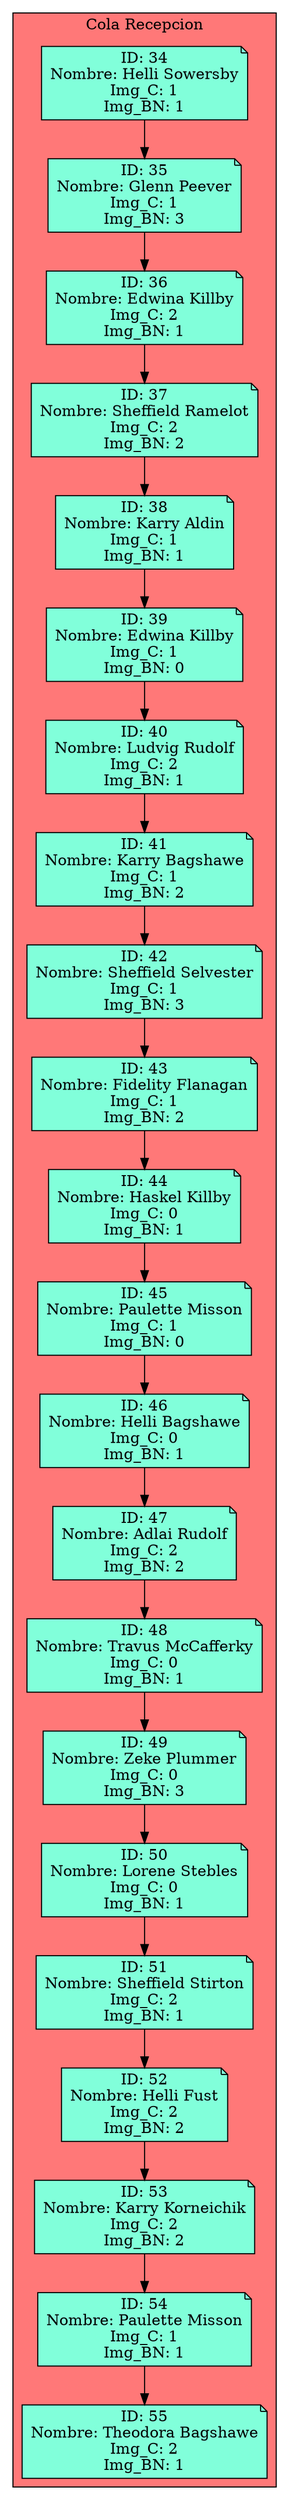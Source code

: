 digraph L {
node[shape=note fillcolor="#A181FF" style =filled]
subgraph cluster_p{
    label= " Cola Recepcion "
    bgcolor = "#FF7878"
Nodo574434418[label="ID: 34
Nombre: Helli Sowersby
Img_C: 1
Img_BN: 1",fillcolor="#81FFDA"]
Nodo1546908073[label="ID: 35
Nombre: Glenn Peever
Img_C: 1
Img_BN: 3",fillcolor="#81FFDA"]
Nodo371439501[label="ID: 36
Nombre: Edwina Killby
Img_C: 2
Img_BN: 1",fillcolor="#81FFDA"]
Nodo210506412[label="ID: 37
Nombre: Sheffield Ramelot
Img_C: 2
Img_BN: 2",fillcolor="#81FFDA"]
Nodo1617550160[label="ID: 38
Nombre: Karry Aldin
Img_C: 1
Img_BN: 1",fillcolor="#81FFDA"]
Nodo1325124186[label="ID: 39
Nombre: Edwina Killby
Img_C: 1
Img_BN: 0",fillcolor="#81FFDA"]
Nodo461160828[label="ID: 40
Nombre: Ludvig Rudolf
Img_C: 2
Img_BN: 1",fillcolor="#81FFDA"]
Nodo1954406292[label="ID: 41
Nombre: Karry Bagshawe
Img_C: 1
Img_BN: 2",fillcolor="#81FFDA"]
Nodo904058452[label="ID: 42
Nombre: Sheffield Selvester
Img_C: 1
Img_BN: 3",fillcolor="#81FFDA"]
Nodo1961945640[label="ID: 43
Nombre: Fidelity Flanagan
Img_C: 1
Img_BN: 2",fillcolor="#81FFDA"]
Nodo708533063[label="ID: 44
Nombre: Haskel Killby
Img_C: 0
Img_BN: 1",fillcolor="#81FFDA"]
Nodo1438030319[label="ID: 45
Nombre: Paulette Misson
Img_C: 1
Img_BN: 0",fillcolor="#81FFDA"]
Nodo902830499[label="ID: 46
Nombre: Helli Bagshawe
Img_C: 0
Img_BN: 1",fillcolor="#81FFDA"]
Nodo807657332[label="ID: 47
Nombre: Adlai Rudolf
Img_C: 2
Img_BN: 2",fillcolor="#81FFDA"]
Nodo825936265[label="ID: 48
Nombre: Travus McCafferky
Img_C: 0
Img_BN: 1",fillcolor="#81FFDA"]
Nodo1164107853[label="ID: 49
Nombre: Zeke Plummer
Img_C: 0
Img_BN: 3",fillcolor="#81FFDA"]
Nodo709865851[label="ID: 50
Nombre: Lorene Stebles
Img_C: 0
Img_BN: 1",fillcolor="#81FFDA"]
Nodo1550207152[label="ID: 51
Nombre: Sheffield Stirton
Img_C: 2
Img_BN: 1",fillcolor="#81FFDA"]
Nodo1864230087[label="ID: 52
Nombre: Helli Fust
Img_C: 2
Img_BN: 2",fillcolor="#81FFDA"]
Nodo1280851663[label="ID: 53
Nombre: Karry Korneichik
Img_C: 2
Img_BN: 2",fillcolor="#81FFDA"]
Nodo846254484[label="ID: 54
Nombre: Paulette Misson
Img_C: 1
Img_BN: 1",fillcolor="#81FFDA"]
Nodo592983282[label="ID: 55
Nombre: Theodora Bagshawe
Img_C: 2
Img_BN: 1",fillcolor="#81FFDA"]
Nodo574434418 -> Nodo1546908073
Nodo1546908073 -> Nodo371439501
Nodo371439501 -> Nodo210506412
Nodo210506412 -> Nodo1617550160
Nodo1617550160 -> Nodo1325124186
Nodo1325124186 -> Nodo461160828
Nodo461160828 -> Nodo1954406292
Nodo1954406292 -> Nodo904058452
Nodo904058452 -> Nodo1961945640
Nodo1961945640 -> Nodo708533063
Nodo708533063 -> Nodo1438030319
Nodo1438030319 -> Nodo902830499
Nodo902830499 -> Nodo807657332
Nodo807657332 -> Nodo825936265
Nodo825936265 -> Nodo1164107853
Nodo1164107853 -> Nodo709865851
Nodo709865851 -> Nodo1550207152
Nodo1550207152 -> Nodo1864230087
Nodo1864230087 -> Nodo1280851663
Nodo1280851663 -> Nodo846254484
Nodo846254484 -> Nodo592983282
}}